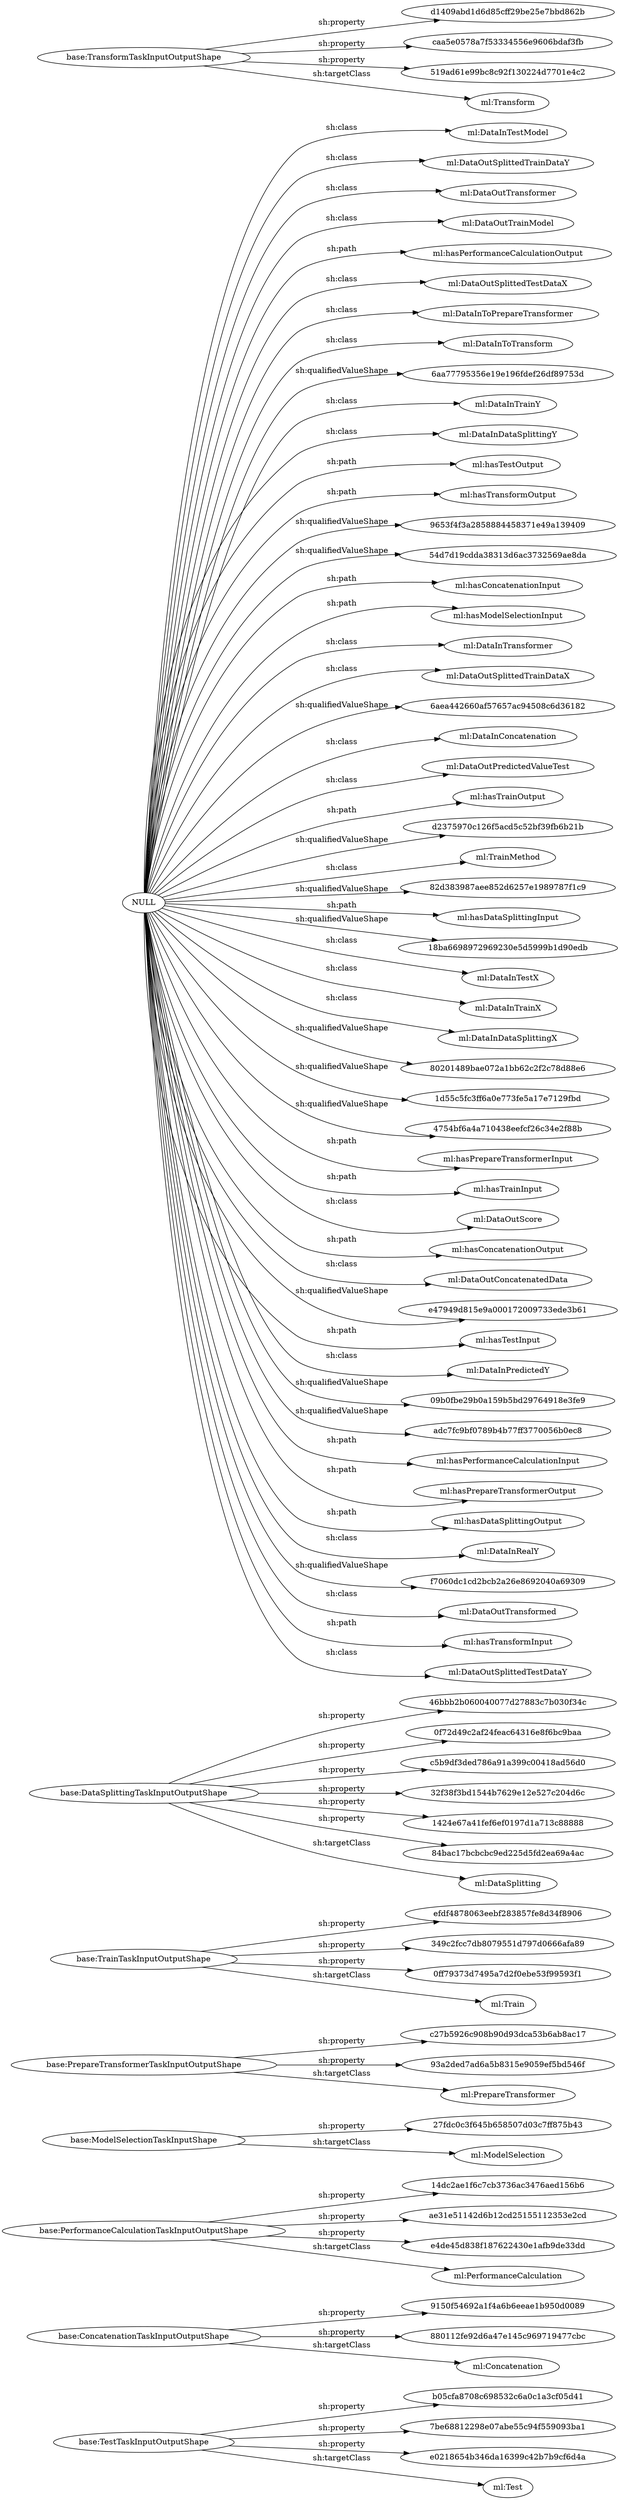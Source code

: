 digraph ar2dtool_diagram { 
rankdir=LR;
size="1501"
	"base:TestTaskInputOutputShape" -> "b05cfa8708c698532c6a0c1a3cf05d41" [ label = "sh:property" ];
	"base:TestTaskInputOutputShape" -> "7be68812298e07abe55c94f559093ba1" [ label = "sh:property" ];
	"base:TestTaskInputOutputShape" -> "e0218654b346da16399c42b7b9cf6d4a" [ label = "sh:property" ];
	"base:TestTaskInputOutputShape" -> "ml:Test" [ label = "sh:targetClass" ];
	"base:ConcatenationTaskInputOutputShape" -> "9150f54692a1f4a6b6eeae1b950d0089" [ label = "sh:property" ];
	"base:ConcatenationTaskInputOutputShape" -> "880112fe92d6a47e145c969719477cbc" [ label = "sh:property" ];
	"base:ConcatenationTaskInputOutputShape" -> "ml:Concatenation" [ label = "sh:targetClass" ];
	"base:PerformanceCalculationTaskInputOutputShape" -> "14dc2ae1f6c7cb3736ac3476aed156b6" [ label = "sh:property" ];
	"base:PerformanceCalculationTaskInputOutputShape" -> "ae31e51142d6b12cd25155112353e2cd" [ label = "sh:property" ];
	"base:PerformanceCalculationTaskInputOutputShape" -> "e4de45d838f187622430e1afb9de33dd" [ label = "sh:property" ];
	"base:PerformanceCalculationTaskInputOutputShape" -> "ml:PerformanceCalculation" [ label = "sh:targetClass" ];
	"base:ModelSelectionTaskInputShape" -> "27fdc0c3f645b658507d03c7ff875b43" [ label = "sh:property" ];
	"base:ModelSelectionTaskInputShape" -> "ml:ModelSelection" [ label = "sh:targetClass" ];
	"base:PrepareTransformerTaskInputOutputShape" -> "c27b5926c908b90d93dca53b6ab8ac17" [ label = "sh:property" ];
	"base:PrepareTransformerTaskInputOutputShape" -> "93a2ded7ad6a5b8315e9059ef5bd546f" [ label = "sh:property" ];
	"base:PrepareTransformerTaskInputOutputShape" -> "ml:PrepareTransformer" [ label = "sh:targetClass" ];
	"base:TrainTaskInputOutputShape" -> "efdf4878063eebf283857fe8d34f8906" [ label = "sh:property" ];
	"base:TrainTaskInputOutputShape" -> "349c2fcc7db8079551d797d0666afa89" [ label = "sh:property" ];
	"base:TrainTaskInputOutputShape" -> "0ff79373d7495a7d2f0ebe53f99593f1" [ label = "sh:property" ];
	"base:TrainTaskInputOutputShape" -> "ml:Train" [ label = "sh:targetClass" ];
	"base:DataSplittingTaskInputOutputShape" -> "46bbb2b060040077d27883c7b030f34c" [ label = "sh:property" ];
	"base:DataSplittingTaskInputOutputShape" -> "0f72d49c2af24feac64316e8f6bc9baa" [ label = "sh:property" ];
	"base:DataSplittingTaskInputOutputShape" -> "c5b9df3ded786a91a399c00418ad56d0" [ label = "sh:property" ];
	"base:DataSplittingTaskInputOutputShape" -> "32f38f3bd1544b7629e12e527c204d6c" [ label = "sh:property" ];
	"base:DataSplittingTaskInputOutputShape" -> "1424e67a41fef6ef0197d1a713c88888" [ label = "sh:property" ];
	"base:DataSplittingTaskInputOutputShape" -> "84bac17bcbcbc9ed225d5fd2ea69a4ac" [ label = "sh:property" ];
	"base:DataSplittingTaskInputOutputShape" -> "ml:DataSplitting" [ label = "sh:targetClass" ];
	"NULL" -> "ml:DataInTestModel" [ label = "sh:class" ];
	"NULL" -> "ml:DataOutSplittedTrainDataY" [ label = "sh:class" ];
	"NULL" -> "ml:DataOutTransformer" [ label = "sh:class" ];
	"NULL" -> "ml:DataOutTrainModel" [ label = "sh:class" ];
	"NULL" -> "ml:hasPerformanceCalculationOutput" [ label = "sh:path" ];
	"NULL" -> "ml:DataOutSplittedTestDataX" [ label = "sh:class" ];
	"NULL" -> "ml:DataInToPrepareTransformer" [ label = "sh:class" ];
	"NULL" -> "ml:DataInToTransform" [ label = "sh:class" ];
	"NULL" -> "6aa77795356e19e196fdef26df89753d" [ label = "sh:qualifiedValueShape" ];
	"NULL" -> "ml:DataInTrainY" [ label = "sh:class" ];
	"NULL" -> "ml:DataInDataSplittingY" [ label = "sh:class" ];
	"NULL" -> "ml:hasTestOutput" [ label = "sh:path" ];
	"NULL" -> "ml:hasTransformOutput" [ label = "sh:path" ];
	"NULL" -> "9653f4f3a2858884458371e49a139409" [ label = "sh:qualifiedValueShape" ];
	"NULL" -> "54d7d19cdda38313d6ac3732569ae8da" [ label = "sh:qualifiedValueShape" ];
	"NULL" -> "ml:hasConcatenationInput" [ label = "sh:path" ];
	"NULL" -> "ml:hasModelSelectionInput" [ label = "sh:path" ];
	"NULL" -> "ml:DataInTransformer" [ label = "sh:class" ];
	"NULL" -> "ml:DataOutSplittedTrainDataX" [ label = "sh:class" ];
	"NULL" -> "6aea442660af57657ac94508c6d36182" [ label = "sh:qualifiedValueShape" ];
	"NULL" -> "ml:DataInConcatenation" [ label = "sh:class" ];
	"NULL" -> "ml:DataOutPredictedValueTest" [ label = "sh:class" ];
	"NULL" -> "ml:hasTrainOutput" [ label = "sh:path" ];
	"NULL" -> "d2375970c126f5acd5c52bf39fb6b21b" [ label = "sh:qualifiedValueShape" ];
	"NULL" -> "ml:TrainMethod" [ label = "sh:class" ];
	"NULL" -> "82d383987aee852d6257e1989787f1c9" [ label = "sh:qualifiedValueShape" ];
	"NULL" -> "ml:hasDataSplittingInput" [ label = "sh:path" ];
	"NULL" -> "18ba6698972969230e5d5999b1d90edb" [ label = "sh:qualifiedValueShape" ];
	"NULL" -> "ml:DataInTestX" [ label = "sh:class" ];
	"NULL" -> "ml:DataInTrainX" [ label = "sh:class" ];
	"NULL" -> "ml:DataInDataSplittingX" [ label = "sh:class" ];
	"NULL" -> "80201489bae072a1bb62c2f2c78d88e6" [ label = "sh:qualifiedValueShape" ];
	"NULL" -> "1d55c5fc3ff6a0e773fe5a17e7129fbd" [ label = "sh:qualifiedValueShape" ];
	"NULL" -> "4754bf6a4a710438eefcf26c34e2f88b" [ label = "sh:qualifiedValueShape" ];
	"NULL" -> "ml:hasPrepareTransformerInput" [ label = "sh:path" ];
	"NULL" -> "ml:hasTrainInput" [ label = "sh:path" ];
	"NULL" -> "ml:DataOutScore" [ label = "sh:class" ];
	"NULL" -> "ml:hasConcatenationOutput" [ label = "sh:path" ];
	"NULL" -> "ml:DataOutConcatenatedData" [ label = "sh:class" ];
	"NULL" -> "e47949d815e9a000172009733ede3b61" [ label = "sh:qualifiedValueShape" ];
	"NULL" -> "ml:hasTestInput" [ label = "sh:path" ];
	"NULL" -> "ml:DataInPredictedY" [ label = "sh:class" ];
	"NULL" -> "09b0fbe29b0a159b5bd29764918e3fe9" [ label = "sh:qualifiedValueShape" ];
	"NULL" -> "adc7fc9bf0789b4b77ff3770056b0ec8" [ label = "sh:qualifiedValueShape" ];
	"NULL" -> "ml:hasPerformanceCalculationInput" [ label = "sh:path" ];
	"NULL" -> "ml:hasPrepareTransformerOutput" [ label = "sh:path" ];
	"NULL" -> "ml:hasDataSplittingOutput" [ label = "sh:path" ];
	"NULL" -> "ml:DataInRealY" [ label = "sh:class" ];
	"NULL" -> "f7060dc1cd2bcb2a26e8692040a69309" [ label = "sh:qualifiedValueShape" ];
	"NULL" -> "ml:DataOutTransformed" [ label = "sh:class" ];
	"NULL" -> "ml:hasTransformInput" [ label = "sh:path" ];
	"NULL" -> "ml:DataOutSplittedTestDataY" [ label = "sh:class" ];
	"base:TransformTaskInputOutputShape" -> "d1409abd1d6d85cff29be25e7bbd862b" [ label = "sh:property" ];
	"base:TransformTaskInputOutputShape" -> "caa5e0578a7f53334556e9606bdaf3fb" [ label = "sh:property" ];
	"base:TransformTaskInputOutputShape" -> "519ad61e99bc8c92f130224d7701e4c2" [ label = "sh:property" ];
	"base:TransformTaskInputOutputShape" -> "ml:Transform" [ label = "sh:targetClass" ];

}
